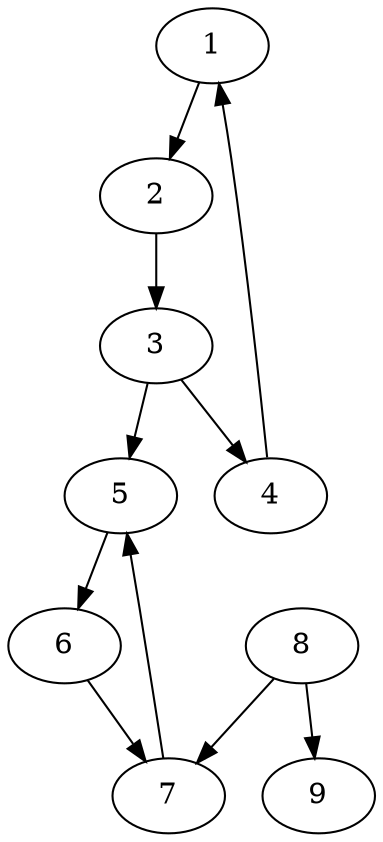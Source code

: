 digraph premier_graph {
1 -> 2 ;
2 -> 3 ;
3 -> 4 ;
3 -> 5 ;
4 -> 1 ;
5 -> 6 ;
6 -> 7 ;
7 -> 5 ;
8 -> 7 ;
8 -> 9 ;
9;}